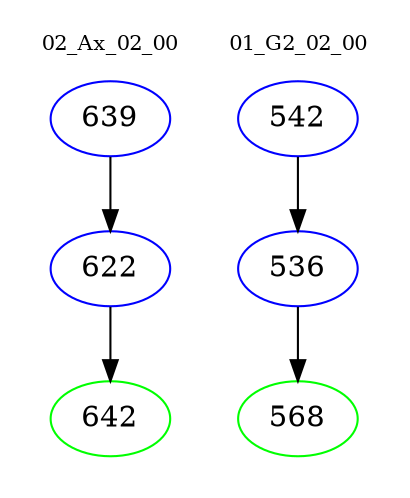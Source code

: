 digraph{
subgraph cluster_0 {
color = white
label = "02_Ax_02_00";
fontsize=10;
T0_639 [label="639", color="blue"]
T0_639 -> T0_622 [color="black"]
T0_622 [label="622", color="blue"]
T0_622 -> T0_642 [color="black"]
T0_642 [label="642", color="green"]
}
subgraph cluster_1 {
color = white
label = "01_G2_02_00";
fontsize=10;
T1_542 [label="542", color="blue"]
T1_542 -> T1_536 [color="black"]
T1_536 [label="536", color="blue"]
T1_536 -> T1_568 [color="black"]
T1_568 [label="568", color="green"]
}
}

